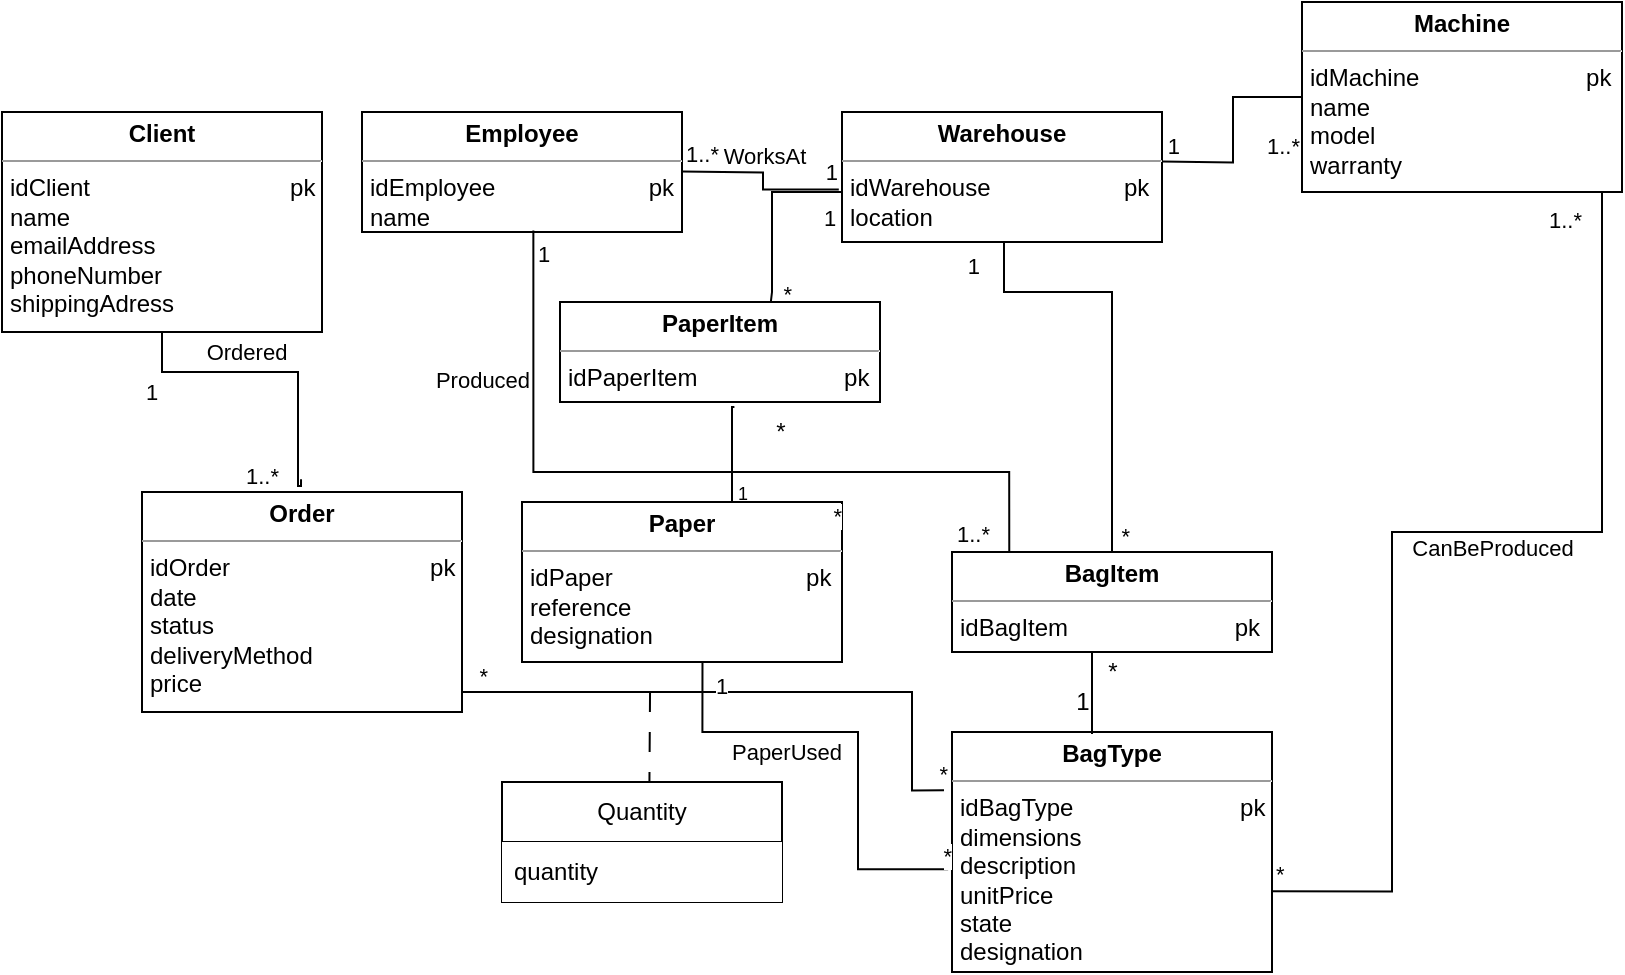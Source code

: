 <mxfile version="22.1.2" type="github">
  <diagram id="C5RBs43oDa-KdzZeNtuy" name="Page-1">
    <mxGraphModel dx="989" dy="514" grid="1" gridSize="10" guides="1" tooltips="1" connect="1" arrows="1" fold="1" page="1" pageScale="1" pageWidth="827" pageHeight="1169" background="#FFFFFF" math="0" shadow="0">
      <root>
        <mxCell id="WIyWlLk6GJQsqaUBKTNV-0" />
        <mxCell id="WIyWlLk6GJQsqaUBKTNV-1" parent="WIyWlLk6GJQsqaUBKTNV-0" />
        <mxCell id="dQCeht4vXP0RDjWxTyoP-6" value="&lt;p style=&quot;margin:0px;margin-top:4px;text-align:center;&quot;&gt;&lt;b&gt;Client&lt;/b&gt;&lt;/p&gt;&lt;hr size=&quot;1&quot;&gt;&lt;p style=&quot;margin:0px;margin-left:4px;&quot;&gt;idClient&amp;nbsp; &amp;nbsp; &amp;nbsp; &amp;nbsp; &amp;nbsp; &amp;nbsp; &amp;nbsp; &amp;nbsp; &amp;nbsp; &amp;nbsp; &amp;nbsp; &amp;nbsp; &amp;nbsp; &amp;nbsp; &amp;nbsp; pk&lt;/p&gt;&lt;p style=&quot;margin:0px;margin-left:4px;&quot;&gt;name&lt;/p&gt;&lt;p style=&quot;margin:0px;margin-left:4px;&quot;&gt;emailAddress&lt;/p&gt;&lt;p style=&quot;margin:0px;margin-left:4px;&quot;&gt;phoneNumber&lt;/p&gt;&lt;p style=&quot;margin:0px;margin-left:4px;&quot;&gt;&lt;span style=&quot;background-color: initial;&quot;&gt;shippingAdress&lt;/span&gt;&lt;br&gt;&lt;/p&gt;" style="verticalAlign=top;align=left;overflow=fill;fontSize=12;fontFamily=Helvetica;html=1;whiteSpace=wrap;" parent="WIyWlLk6GJQsqaUBKTNV-1" vertex="1">
          <mxGeometry y="145" width="160" height="110" as="geometry" />
        </mxCell>
        <mxCell id="dQCeht4vXP0RDjWxTyoP-7" value="&lt;p style=&quot;margin:0px;margin-top:4px;text-align:center;&quot;&gt;&lt;b&gt;Employee&lt;/b&gt;&lt;/p&gt;&lt;hr size=&quot;1&quot;&gt;&lt;p style=&quot;margin:0px;margin-left:4px;&quot;&gt;idEmployee&amp;nbsp; &amp;nbsp; &amp;nbsp; &amp;nbsp; &amp;nbsp; &amp;nbsp; &amp;nbsp; &amp;nbsp; &amp;nbsp; &amp;nbsp; &amp;nbsp; &amp;nbsp;pk&lt;/p&gt;&lt;p style=&quot;margin:0px;margin-left:4px;&quot;&gt;name&lt;/p&gt;" style="verticalAlign=top;align=left;overflow=fill;fontSize=12;fontFamily=Helvetica;html=1;whiteSpace=wrap;" parent="WIyWlLk6GJQsqaUBKTNV-1" vertex="1">
          <mxGeometry x="180" y="145" width="160" height="60" as="geometry" />
        </mxCell>
        <mxCell id="dQCeht4vXP0RDjWxTyoP-8" value="&lt;p style=&quot;margin:0px;margin-top:4px;text-align:center;&quot;&gt;&lt;b&gt;Order&lt;/b&gt;&lt;br&gt;&lt;/p&gt;&lt;hr size=&quot;1&quot;&gt;&lt;p style=&quot;margin:0px;margin-left:4px;&quot;&gt;idOrder&amp;nbsp; &amp;nbsp; &amp;nbsp; &amp;nbsp; &amp;nbsp; &amp;nbsp; &amp;nbsp; &amp;nbsp; &amp;nbsp; &amp;nbsp; &amp;nbsp; &amp;nbsp; &amp;nbsp; &amp;nbsp; &amp;nbsp; pk&lt;br&gt;&lt;/p&gt;&lt;p style=&quot;margin:0px;margin-left:4px;&quot;&gt;date&lt;/p&gt;&lt;p style=&quot;margin:0px;margin-left:4px;&quot;&gt;status&lt;/p&gt;&lt;p style=&quot;margin:0px;margin-left:4px;&quot;&gt;deliveryMethod&lt;/p&gt;&lt;p style=&quot;margin:0px;margin-left:4px;&quot;&gt;price&lt;span style=&quot;white-space: pre;&quot;&gt;&#x9;&lt;/span&gt;&lt;/p&gt;" style="verticalAlign=top;align=left;overflow=fill;fontSize=12;fontFamily=Helvetica;html=1;whiteSpace=wrap;" parent="WIyWlLk6GJQsqaUBKTNV-1" vertex="1">
          <mxGeometry x="70" y="335" width="160" height="110" as="geometry" />
        </mxCell>
        <mxCell id="dQCeht4vXP0RDjWxTyoP-15" value="" style="endArrow=none;html=1;edgeStyle=orthogonalEdgeStyle;rounded=0;entryX=0.497;entryY=-0.058;entryDx=0;entryDy=0;entryPerimeter=0;" parent="WIyWlLk6GJQsqaUBKTNV-1" target="dQCeht4vXP0RDjWxTyoP-8" edge="1">
          <mxGeometry relative="1" as="geometry">
            <mxPoint x="80" y="255" as="sourcePoint" />
            <mxPoint x="147.84" y="315" as="targetPoint" />
            <Array as="points">
              <mxPoint x="80" y="275" />
              <mxPoint x="148" y="275" />
              <mxPoint x="148" y="332" />
            </Array>
          </mxGeometry>
        </mxCell>
        <mxCell id="dQCeht4vXP0RDjWxTyoP-16" value="1" style="edgeLabel;resizable=0;html=1;align=left;verticalAlign=bottom;" parent="dQCeht4vXP0RDjWxTyoP-15" connectable="0" vertex="1">
          <mxGeometry x="-1" relative="1" as="geometry">
            <mxPoint x="-10" y="38" as="offset" />
          </mxGeometry>
        </mxCell>
        <mxCell id="J2w7UcmpF4xRDLezCubG-0" value="Ordered" style="edgeLabel;html=1;align=center;verticalAlign=middle;resizable=0;points=[];" parent="dQCeht4vXP0RDjWxTyoP-15" vertex="1" connectable="0">
          <mxGeometry x="-0.182" relative="1" as="geometry">
            <mxPoint y="-10" as="offset" />
          </mxGeometry>
        </mxCell>
        <mxCell id="dQCeht4vXP0RDjWxTyoP-18" value="" style="endArrow=none;html=1;edgeStyle=orthogonalEdgeStyle;rounded=0;exitX=0.419;exitY=1.045;exitDx=0;exitDy=0;exitPerimeter=0;entryX=0.179;entryY=0.037;entryDx=0;entryDy=0;entryPerimeter=0;" parent="WIyWlLk6GJQsqaUBKTNV-1" edge="1">
          <mxGeometry relative="1" as="geometry">
            <mxPoint x="265.68" y="204.26" as="sourcePoint" />
            <mxPoint x="503.64" y="365.0" as="targetPoint" />
            <Array as="points">
              <mxPoint x="266" y="325" />
              <mxPoint x="504" y="325" />
            </Array>
          </mxGeometry>
        </mxCell>
        <mxCell id="dQCeht4vXP0RDjWxTyoP-19" value="1" style="edgeLabel;resizable=0;html=1;align=left;verticalAlign=bottom;" parent="dQCeht4vXP0RDjWxTyoP-18" connectable="0" vertex="1">
          <mxGeometry x="-1" relative="1" as="geometry">
            <mxPoint y="20" as="offset" />
          </mxGeometry>
        </mxCell>
        <mxCell id="dQCeht4vXP0RDjWxTyoP-20" value="1..*" style="edgeLabel;resizable=0;html=1;align=right;verticalAlign=bottom;" parent="dQCeht4vXP0RDjWxTyoP-18" connectable="0" vertex="1">
          <mxGeometry x="1" relative="1" as="geometry">
            <mxPoint x="-9" as="offset" />
          </mxGeometry>
        </mxCell>
        <mxCell id="J2w7UcmpF4xRDLezCubG-1" value="Produced" style="edgeLabel;html=1;align=center;verticalAlign=middle;resizable=0;points=[];" parent="dQCeht4vXP0RDjWxTyoP-18" vertex="1" connectable="0">
          <mxGeometry x="-0.693" y="-2" relative="1" as="geometry">
            <mxPoint x="-24" y="13" as="offset" />
          </mxGeometry>
        </mxCell>
        <mxCell id="dQCeht4vXP0RDjWxTyoP-21" value="1..*" style="edgeLabel;resizable=0;html=1;align=left;verticalAlign=bottom;" parent="WIyWlLk6GJQsqaUBKTNV-1" connectable="0" vertex="1">
          <mxGeometry x="120" y="335" as="geometry" />
        </mxCell>
        <mxCell id="dQCeht4vXP0RDjWxTyoP-25" value="&lt;p style=&quot;margin:0px;margin-top:4px;text-align:center;&quot;&gt;&lt;b&gt;Warehouse&lt;/b&gt;&lt;/p&gt;&lt;hr size=&quot;1&quot;&gt;&lt;p style=&quot;margin:0px;margin-left:4px;&quot;&gt;idWarehouse&amp;nbsp; &amp;nbsp; &amp;nbsp; &amp;nbsp; &amp;nbsp; &amp;nbsp; &amp;nbsp; &amp;nbsp; &amp;nbsp; &amp;nbsp; pk&lt;/p&gt;&lt;p style=&quot;margin:0px;margin-left:4px;&quot;&gt;location&lt;/p&gt;&lt;p style=&quot;margin:0px;margin-left:4px;&quot;&gt;&lt;br&gt;&lt;/p&gt;&lt;p style=&quot;margin:0px;margin-left:4px;&quot;&gt;&lt;br&gt;&lt;/p&gt;" style="verticalAlign=top;align=left;overflow=fill;fontSize=12;fontFamily=Helvetica;html=1;whiteSpace=wrap;" parent="WIyWlLk6GJQsqaUBKTNV-1" vertex="1">
          <mxGeometry x="420" y="145" width="160" height="65" as="geometry" />
        </mxCell>
        <mxCell id="dQCeht4vXP0RDjWxTyoP-26" value="" style="endArrow=none;html=1;edgeStyle=orthogonalEdgeStyle;rounded=0;entryX=-0.01;entryY=0.597;entryDx=0;entryDy=0;entryPerimeter=0;" parent="WIyWlLk6GJQsqaUBKTNV-1" target="dQCeht4vXP0RDjWxTyoP-25" edge="1">
          <mxGeometry relative="1" as="geometry">
            <mxPoint x="340" y="174.71" as="sourcePoint" />
            <mxPoint x="410" y="175" as="targetPoint" />
          </mxGeometry>
        </mxCell>
        <mxCell id="dQCeht4vXP0RDjWxTyoP-27" value="1..*" style="edgeLabel;resizable=0;html=1;align=left;verticalAlign=bottom;" parent="dQCeht4vXP0RDjWxTyoP-26" connectable="0" vertex="1">
          <mxGeometry x="-1" relative="1" as="geometry" />
        </mxCell>
        <mxCell id="dQCeht4vXP0RDjWxTyoP-28" value="1" style="edgeLabel;resizable=0;html=1;align=right;verticalAlign=bottom;" parent="dQCeht4vXP0RDjWxTyoP-26" connectable="0" vertex="1">
          <mxGeometry x="1" relative="1" as="geometry" />
        </mxCell>
        <mxCell id="J2w7UcmpF4xRDLezCubG-3" value="WorksAt" style="edgeLabel;html=1;align=center;verticalAlign=middle;resizable=0;points=[];" parent="dQCeht4vXP0RDjWxTyoP-26" vertex="1" connectable="0">
          <mxGeometry x="-0.013" y="-1" relative="1" as="geometry">
            <mxPoint x="1" y="-11" as="offset" />
          </mxGeometry>
        </mxCell>
        <mxCell id="dQCeht4vXP0RDjWxTyoP-32" value="&lt;p style=&quot;margin:0px;margin-top:4px;text-align:center;&quot;&gt;&lt;b&gt;BagType&lt;/b&gt;&lt;/p&gt;&lt;hr size=&quot;1&quot;&gt;&lt;p style=&quot;margin:0px;margin-left:4px;&quot;&gt;idBagType&amp;nbsp; &amp;nbsp; &amp;nbsp; &amp;nbsp; &amp;nbsp; &amp;nbsp; &amp;nbsp; &amp;nbsp; &amp;nbsp; &amp;nbsp; &amp;nbsp; &amp;nbsp; &amp;nbsp;pk&lt;/p&gt;&lt;p style=&quot;margin:0px;margin-left:4px;&quot;&gt;dimensions&lt;/p&gt;&lt;p style=&quot;margin:0px;margin-left:4px;&quot;&gt;description&lt;/p&gt;&lt;p style=&quot;margin:0px;margin-left:4px;&quot;&gt;unitPrice&lt;/p&gt;&lt;p style=&quot;margin:0px;margin-left:4px;&quot;&gt;state&lt;/p&gt;&lt;p style=&quot;margin:0px;margin-left:4px;&quot;&gt;designation&lt;/p&gt;&lt;p style=&quot;margin:0px;margin-left:4px;&quot;&gt;&lt;br&gt;&lt;/p&gt;&lt;p style=&quot;margin:0px;margin-left:4px;&quot;&gt;&lt;br&gt;&lt;/p&gt;&lt;p style=&quot;margin:0px;margin-left:4px;&quot;&gt;&lt;br&gt;&lt;/p&gt;" style="verticalAlign=top;align=left;overflow=fill;fontSize=12;fontFamily=Helvetica;html=1;whiteSpace=wrap;" parent="WIyWlLk6GJQsqaUBKTNV-1" vertex="1">
          <mxGeometry x="475" y="455" width="160" height="120" as="geometry" />
        </mxCell>
        <mxCell id="dQCeht4vXP0RDjWxTyoP-33" value="&lt;p style=&quot;margin:0px;margin-top:4px;text-align:center;&quot;&gt;&lt;b&gt;Machine&lt;/b&gt;&lt;/p&gt;&lt;hr size=&quot;1&quot;&gt;&lt;p style=&quot;margin:0px;margin-left:4px;&quot;&gt;idMachine&amp;nbsp; &amp;nbsp; &amp;nbsp; &amp;nbsp; &amp;nbsp; &amp;nbsp; &amp;nbsp; &amp;nbsp; &amp;nbsp; &amp;nbsp; &amp;nbsp; &amp;nbsp; &amp;nbsp;pk&lt;/p&gt;&lt;p style=&quot;margin:0px;margin-left:4px;&quot;&gt;&lt;span style=&quot;background-color: initial;&quot;&gt;name&lt;/span&gt;&lt;/p&gt;&lt;p style=&quot;margin:0px;margin-left:4px;&quot;&gt;model&lt;/p&gt;&lt;p style=&quot;margin:0px;margin-left:4px;&quot;&gt;warranty&lt;/p&gt;" style="verticalAlign=top;align=left;overflow=fill;fontSize=12;fontFamily=Helvetica;html=1;whiteSpace=wrap;" parent="WIyWlLk6GJQsqaUBKTNV-1" vertex="1">
          <mxGeometry x="650" y="90" width="160" height="95" as="geometry" />
        </mxCell>
        <mxCell id="dQCeht4vXP0RDjWxTyoP-34" value="" style="endArrow=none;html=1;edgeStyle=orthogonalEdgeStyle;rounded=0;" parent="WIyWlLk6GJQsqaUBKTNV-1" target="dQCeht4vXP0RDjWxTyoP-33" edge="1">
          <mxGeometry relative="1" as="geometry">
            <mxPoint x="580" y="169.71" as="sourcePoint" />
            <mxPoint x="640" y="169.71" as="targetPoint" />
          </mxGeometry>
        </mxCell>
        <mxCell id="dQCeht4vXP0RDjWxTyoP-38" value="1" style="edgeLabel;resizable=0;html=1;align=right;verticalAlign=bottom;" parent="WIyWlLk6GJQsqaUBKTNV-1" connectable="0" vertex="1">
          <mxGeometry x="589.996" y="170.0" as="geometry" />
        </mxCell>
        <mxCell id="dQCeht4vXP0RDjWxTyoP-39" value="1..*" style="edgeLabel;resizable=0;html=1;align=right;verticalAlign=bottom;" parent="WIyWlLk6GJQsqaUBKTNV-1" connectable="0" vertex="1">
          <mxGeometry x="649.996" y="170.0" as="geometry" />
        </mxCell>
        <mxCell id="dQCeht4vXP0RDjWxTyoP-41" value="" style="endArrow=none;html=1;edgeStyle=orthogonalEdgeStyle;rounded=0;entryX=0.5;entryY=0;entryDx=0;entryDy=0;" parent="WIyWlLk6GJQsqaUBKTNV-1" edge="1">
          <mxGeometry relative="1" as="geometry">
            <mxPoint x="501" y="210" as="sourcePoint" />
            <mxPoint x="555" y="365" as="targetPoint" />
            <Array as="points">
              <mxPoint x="501" y="235" />
              <mxPoint x="555" y="235" />
            </Array>
          </mxGeometry>
        </mxCell>
        <mxCell id="aJOHLXgyoBkXMRwvdSnE-0" value="1" style="edgeLabel;resizable=0;html=1;align=right;verticalAlign=bottom;" parent="WIyWlLk6GJQsqaUBKTNV-1" connectable="0" vertex="1">
          <mxGeometry x="489.997" y="230.0" as="geometry" />
        </mxCell>
        <mxCell id="aJOHLXgyoBkXMRwvdSnE-1" value="*" style="edgeLabel;resizable=0;html=1;align=right;verticalAlign=bottom;" parent="WIyWlLk6GJQsqaUBKTNV-1" connectable="0" vertex="1">
          <mxGeometry x="564.997" y="365.0" as="geometry" />
        </mxCell>
        <mxCell id="aJOHLXgyoBkXMRwvdSnE-2" value="" style="endArrow=none;html=1;edgeStyle=orthogonalEdgeStyle;rounded=0;exitX=1.014;exitY=0.62;exitDx=0;exitDy=0;exitPerimeter=0;entryX=-0.025;entryY=0.243;entryDx=0;entryDy=0;entryPerimeter=0;" parent="WIyWlLk6GJQsqaUBKTNV-1" target="dQCeht4vXP0RDjWxTyoP-32" edge="1">
          <mxGeometry relative="1" as="geometry">
            <mxPoint x="230" y="395.0" as="sourcePoint" />
            <mxPoint x="455" y="415" as="targetPoint" />
            <Array as="points">
              <mxPoint x="230" y="435" />
              <mxPoint x="455" y="435" />
              <mxPoint x="455" y="484" />
            </Array>
          </mxGeometry>
        </mxCell>
        <mxCell id="aJOHLXgyoBkXMRwvdSnE-3" value="*" style="edgeLabel;resizable=0;html=1;align=right;verticalAlign=bottom;" parent="WIyWlLk6GJQsqaUBKTNV-1" connectable="0" vertex="1">
          <mxGeometry x="243.996" y="435.0" as="geometry" />
        </mxCell>
        <mxCell id="aJOHLXgyoBkXMRwvdSnE-4" value="1..*" style="edgeLabel;resizable=0;html=1;align=right;verticalAlign=bottom;" parent="WIyWlLk6GJQsqaUBKTNV-1" connectable="0" vertex="1">
          <mxGeometry x="419.996" y="365.0" as="geometry" />
        </mxCell>
        <mxCell id="aJOHLXgyoBkXMRwvdSnE-6" value="&lt;p style=&quot;margin:0px;margin-top:4px;text-align:center;&quot;&gt;&lt;b&gt;Paper&lt;/b&gt;&lt;/p&gt;&lt;hr size=&quot;1&quot;&gt;&lt;p style=&quot;margin:0px;margin-left:4px;&quot;&gt;idPaper&amp;nbsp; &amp;nbsp; &amp;nbsp; &amp;nbsp; &amp;nbsp; &amp;nbsp; &amp;nbsp; &amp;nbsp; &amp;nbsp; &amp;nbsp; &amp;nbsp; &amp;nbsp; &amp;nbsp; &amp;nbsp; &amp;nbsp;pk&lt;/p&gt;&lt;p style=&quot;margin:0px;margin-left:4px;&quot;&gt;reference&lt;/p&gt;&lt;p style=&quot;margin:0px;margin-left:4px;&quot;&gt;designation&lt;/p&gt;&lt;p style=&quot;margin:0px;margin-left:4px;&quot;&gt;&lt;br&gt;&lt;/p&gt;&lt;p style=&quot;margin:0px;margin-left:4px;&quot;&gt;&lt;br&gt;&lt;/p&gt;" style="verticalAlign=top;align=left;overflow=fill;fontSize=12;fontFamily=Helvetica;html=1;whiteSpace=wrap;" parent="WIyWlLk6GJQsqaUBKTNV-1" vertex="1">
          <mxGeometry x="260" y="340" width="160" height="80" as="geometry" />
        </mxCell>
        <mxCell id="aJOHLXgyoBkXMRwvdSnE-7" value="" style="endArrow=none;html=1;edgeStyle=orthogonalEdgeStyle;rounded=0;exitX=-0.023;exitY=0.789;exitDx=0;exitDy=0;exitPerimeter=0;entryX=0.659;entryY=-0.003;entryDx=0;entryDy=0;entryPerimeter=0;" parent="WIyWlLk6GJQsqaUBKTNV-1" target="DOJq-rP8a5p1spLQVFY6-11" edge="1">
          <mxGeometry relative="1" as="geometry">
            <mxPoint x="420.0" y="185.0" as="sourcePoint" />
            <mxPoint x="355" y="235" as="targetPoint" />
            <Array as="points">
              <mxPoint x="385" y="185" />
              <mxPoint x="385" y="235" />
              <mxPoint x="384" y="235" />
            </Array>
          </mxGeometry>
        </mxCell>
        <mxCell id="aJOHLXgyoBkXMRwvdSnE-8" value="1" style="edgeLabel;resizable=0;html=1;align=left;verticalAlign=bottom;" parent="aJOHLXgyoBkXMRwvdSnE-7" connectable="0" vertex="1">
          <mxGeometry x="-1" relative="1" as="geometry">
            <mxPoint x="-11" y="21" as="offset" />
          </mxGeometry>
        </mxCell>
        <mxCell id="aJOHLXgyoBkXMRwvdSnE-9" value="*" style="edgeLabel;resizable=0;html=1;align=right;verticalAlign=bottom;" parent="aJOHLXgyoBkXMRwvdSnE-7" connectable="0" vertex="1">
          <mxGeometry x="1" relative="1" as="geometry">
            <mxPoint x="11" y="5" as="offset" />
          </mxGeometry>
        </mxCell>
        <mxCell id="aJOHLXgyoBkXMRwvdSnE-10" value="" style="endArrow=none;html=1;edgeStyle=orthogonalEdgeStyle;rounded=0;entryX=-0.012;entryY=0.572;entryDx=0;entryDy=0;entryPerimeter=0;exitX=0.564;exitY=1.001;exitDx=0;exitDy=0;exitPerimeter=0;" parent="WIyWlLk6GJQsqaUBKTNV-1" source="aJOHLXgyoBkXMRwvdSnE-6" target="dQCeht4vXP0RDjWxTyoP-32" edge="1">
          <mxGeometry relative="1" as="geometry">
            <mxPoint x="350" y="415" as="sourcePoint" />
            <mxPoint x="455" y="466" as="targetPoint" />
            <Array as="points">
              <mxPoint x="350" y="455" />
              <mxPoint x="428" y="455" />
              <mxPoint x="428" y="524" />
            </Array>
          </mxGeometry>
        </mxCell>
        <mxCell id="aJOHLXgyoBkXMRwvdSnE-11" value="1" style="edgeLabel;resizable=0;html=1;align=left;verticalAlign=bottom;" parent="aJOHLXgyoBkXMRwvdSnE-10" connectable="0" vertex="1">
          <mxGeometry x="-1" relative="1" as="geometry">
            <mxPoint x="5" y="20" as="offset" />
          </mxGeometry>
        </mxCell>
        <mxCell id="aJOHLXgyoBkXMRwvdSnE-12" value="*" style="edgeLabel;resizable=0;html=1;align=right;verticalAlign=bottom;" parent="aJOHLXgyoBkXMRwvdSnE-10" connectable="0" vertex="1">
          <mxGeometry x="1" relative="1" as="geometry">
            <mxPoint y="-39" as="offset" />
          </mxGeometry>
        </mxCell>
        <mxCell id="DOJq-rP8a5p1spLQVFY6-2" value="PaperUsed" style="edgeLabel;html=1;align=center;verticalAlign=middle;resizable=0;points=[];" parent="aJOHLXgyoBkXMRwvdSnE-10" vertex="1" connectable="0">
          <mxGeometry x="-0.323" y="-1" relative="1" as="geometry">
            <mxPoint y="9" as="offset" />
          </mxGeometry>
        </mxCell>
        <mxCell id="aJOHLXgyoBkXMRwvdSnE-14" value="" style="endArrow=none;html=1;edgeStyle=orthogonalEdgeStyle;rounded=0;exitX=0.998;exitY=0.664;exitDx=0;exitDy=0;exitPerimeter=0;" parent="WIyWlLk6GJQsqaUBKTNV-1" source="dQCeht4vXP0RDjWxTyoP-32" target="dQCeht4vXP0RDjWxTyoP-33" edge="1">
          <mxGeometry relative="1" as="geometry">
            <mxPoint x="645" y="535" as="sourcePoint" />
            <mxPoint x="750" y="354.68" as="targetPoint" />
            <Array as="points">
              <mxPoint x="695" y="535" />
              <mxPoint x="695" y="355" />
              <mxPoint x="800" y="355" />
            </Array>
          </mxGeometry>
        </mxCell>
        <mxCell id="aJOHLXgyoBkXMRwvdSnE-15" value="*" style="edgeLabel;resizable=0;html=1;align=left;verticalAlign=bottom;" parent="aJOHLXgyoBkXMRwvdSnE-14" connectable="0" vertex="1">
          <mxGeometry x="-1" relative="1" as="geometry" />
        </mxCell>
        <mxCell id="aJOHLXgyoBkXMRwvdSnE-16" value="1..*" style="edgeLabel;resizable=0;html=1;align=right;verticalAlign=bottom;" parent="aJOHLXgyoBkXMRwvdSnE-14" connectable="0" vertex="1">
          <mxGeometry x="1" relative="1" as="geometry">
            <mxPoint x="-10" y="22" as="offset" />
          </mxGeometry>
        </mxCell>
        <mxCell id="J2w7UcmpF4xRDLezCubG-6" value="CanBeProduced" style="edgeLabel;html=1;align=center;verticalAlign=middle;resizable=0;points=[];" parent="aJOHLXgyoBkXMRwvdSnE-14" vertex="1" connectable="0">
          <mxGeometry x="-0.471" relative="1" as="geometry">
            <mxPoint x="50" y="-96" as="offset" />
          </mxGeometry>
        </mxCell>
        <mxCell id="cnGr3Ver8egnBWa4OiNu-0" value="" style="endArrow=none;startArrow=none;endFill=0;startFill=0;endSize=8;html=1;verticalAlign=bottom;dashed=1;labelBackgroundColor=none;dashPattern=10 10;rounded=0;" parent="WIyWlLk6GJQsqaUBKTNV-1" edge="1">
          <mxGeometry width="160" relative="1" as="geometry">
            <mxPoint x="324.02" y="435" as="sourcePoint" />
            <mxPoint x="323.68" y="485" as="targetPoint" />
          </mxGeometry>
        </mxCell>
        <mxCell id="KUDWoEFS1hchyrnsM5cx-0" value="*" style="edgeLabel;resizable=0;html=1;align=right;verticalAlign=bottom;" parent="WIyWlLk6GJQsqaUBKTNV-1" connectable="0" vertex="1">
          <mxGeometry x="420.0" y="355.001" as="geometry" />
        </mxCell>
        <mxCell id="KUDWoEFS1hchyrnsM5cx-2" value="" style="endArrow=none;html=1;edgeStyle=orthogonalEdgeStyle;rounded=0;" parent="WIyWlLk6GJQsqaUBKTNV-1" edge="1">
          <mxGeometry relative="1" as="geometry">
            <mxPoint x="545" y="415" as="sourcePoint" />
            <mxPoint x="545" y="455" as="targetPoint" />
            <Array as="points">
              <mxPoint x="545" y="456" />
            </Array>
          </mxGeometry>
        </mxCell>
        <mxCell id="KUDWoEFS1hchyrnsM5cx-4" value="1" style="text;html=1;align=center;verticalAlign=middle;resizable=0;points=[];autosize=1;strokeColor=none;fillColor=none;" parent="WIyWlLk6GJQsqaUBKTNV-1" vertex="1">
          <mxGeometry x="525" y="425" width="30" height="30" as="geometry" />
        </mxCell>
        <mxCell id="KUDWoEFS1hchyrnsM5cx-5" value="*" style="text;html=1;align=center;verticalAlign=middle;resizable=0;points=[];autosize=1;strokeColor=none;fillColor=none;" parent="WIyWlLk6GJQsqaUBKTNV-1" vertex="1">
          <mxGeometry x="540" y="410" width="30" height="30" as="geometry" />
        </mxCell>
        <mxCell id="KUDWoEFS1hchyrnsM5cx-9" value="" style="endArrow=none;html=1;edgeStyle=orthogonalEdgeStyle;rounded=0;exitX=0.545;exitY=1.049;exitDx=0;exitDy=0;exitPerimeter=0;" parent="WIyWlLk6GJQsqaUBKTNV-1" source="DOJq-rP8a5p1spLQVFY6-11" target="aJOHLXgyoBkXMRwvdSnE-6" edge="1">
          <mxGeometry relative="1" as="geometry">
            <mxPoint x="365" y="315" as="sourcePoint" />
            <mxPoint x="365" y="335" as="targetPoint" />
            <Array as="points">
              <mxPoint x="365" y="292" />
            </Array>
          </mxGeometry>
        </mxCell>
        <mxCell id="KUDWoEFS1hchyrnsM5cx-10" value="&lt;font style=&quot;font-size: 9px;&quot;&gt;1&lt;/font&gt;" style="text;html=1;align=center;verticalAlign=middle;resizable=0;points=[];autosize=1;strokeColor=none;fillColor=none;" parent="WIyWlLk6GJQsqaUBKTNV-1" vertex="1">
          <mxGeometry x="355" y="320" width="30" height="30" as="geometry" />
        </mxCell>
        <mxCell id="KUDWoEFS1hchyrnsM5cx-15" value="*" style="text;html=1;align=center;verticalAlign=middle;resizable=0;points=[];autosize=1;strokeColor=none;fillColor=none;" parent="WIyWlLk6GJQsqaUBKTNV-1" vertex="1">
          <mxGeometry x="374" y="290" width="30" height="30" as="geometry" />
        </mxCell>
        <mxCell id="DOJq-rP8a5p1spLQVFY6-1" value="*" style="edgeLabel;resizable=0;html=1;align=right;verticalAlign=bottom;" parent="WIyWlLk6GJQsqaUBKTNV-1" connectable="0" vertex="1">
          <mxGeometry x="475.002" y="525.0" as="geometry" />
        </mxCell>
        <mxCell id="DOJq-rP8a5p1spLQVFY6-11" value="&lt;p style=&quot;margin:0px;margin-top:4px;text-align:center;&quot;&gt;&lt;b&gt;PaperItem&lt;/b&gt;&lt;/p&gt;&lt;hr size=&quot;1&quot;&gt;&lt;p style=&quot;margin:0px;margin-left:4px;&quot;&gt;idPaperItem&amp;nbsp; &amp;nbsp; &amp;nbsp; &amp;nbsp; &amp;nbsp; &amp;nbsp; &amp;nbsp; &amp;nbsp; &amp;nbsp; &amp;nbsp; &amp;nbsp; pk&lt;/p&gt;&lt;p style=&quot;margin:0px;margin-left:4px;&quot;&gt;&lt;br&gt;&lt;/p&gt;&lt;p style=&quot;margin:0px;margin-left:4px;&quot;&gt;&lt;br&gt;&lt;/p&gt;" style="verticalAlign=top;align=left;overflow=fill;fontSize=12;fontFamily=Helvetica;html=1;whiteSpace=wrap;" parent="WIyWlLk6GJQsqaUBKTNV-1" vertex="1">
          <mxGeometry x="279" y="240" width="160" height="50" as="geometry" />
        </mxCell>
        <mxCell id="DOJq-rP8a5p1spLQVFY6-14" value="&lt;p style=&quot;margin:0px;margin-top:4px;text-align:center;&quot;&gt;&lt;b&gt;BagItem&lt;/b&gt;&lt;/p&gt;&lt;hr size=&quot;1&quot;&gt;&lt;p style=&quot;margin:0px;margin-left:4px;&quot;&gt;idBagItem&amp;nbsp; &amp;nbsp; &amp;nbsp; &amp;nbsp; &amp;nbsp; &amp;nbsp; &amp;nbsp; &amp;nbsp; &amp;nbsp; &amp;nbsp; &amp;nbsp; &amp;nbsp; &amp;nbsp;pk&lt;/p&gt;&lt;p style=&quot;margin:0px;margin-left:4px;&quot;&gt;&lt;br&gt;&lt;/p&gt;&lt;p style=&quot;margin:0px;margin-left:4px;&quot;&gt;&lt;br&gt;&lt;/p&gt;" style="verticalAlign=top;align=left;overflow=fill;fontSize=12;fontFamily=Helvetica;html=1;whiteSpace=wrap;" parent="WIyWlLk6GJQsqaUBKTNV-1" vertex="1">
          <mxGeometry x="475" y="365" width="160" height="50" as="geometry" />
        </mxCell>
        <mxCell id="zQbeZ65L567EMIkFuJNh-2" value="Quantity" style="swimlane;fontStyle=0;childLayout=stackLayout;horizontal=1;startSize=30;horizontalStack=0;resizeParent=1;resizeParentMax=0;resizeLast=0;collapsible=1;marginBottom=0;whiteSpace=wrap;html=1;" vertex="1" parent="WIyWlLk6GJQsqaUBKTNV-1">
          <mxGeometry x="250" y="480" width="140" height="60" as="geometry" />
        </mxCell>
        <mxCell id="zQbeZ65L567EMIkFuJNh-3" value="quantity" style="text;align=left;verticalAlign=middle;spacingLeft=4;spacingRight=4;overflow=hidden;points=[[0,0.5],[1,0.5]];portConstraint=eastwest;rotatable=0;whiteSpace=wrap;html=1;fillColor=default;" vertex="1" parent="zQbeZ65L567EMIkFuJNh-2">
          <mxGeometry y="30" width="140" height="30" as="geometry" />
        </mxCell>
      </root>
    </mxGraphModel>
  </diagram>
</mxfile>

